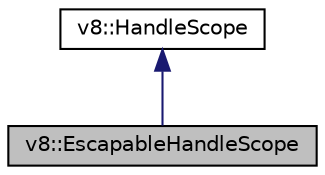 digraph "v8::EscapableHandleScope"
{
  edge [fontname="Helvetica",fontsize="10",labelfontname="Helvetica",labelfontsize="10"];
  node [fontname="Helvetica",fontsize="10",shape=record];
  Node1 [label="v8::EscapableHandleScope",height=0.2,width=0.4,color="black", fillcolor="grey75", style="filled", fontcolor="black"];
  Node2 -> Node1 [dir="back",color="midnightblue",fontsize="10",style="solid",fontname="Helvetica"];
  Node2 [label="v8::HandleScope",height=0.2,width=0.4,color="black", fillcolor="white", style="filled",URL="$classv8_1_1HandleScope.html"];
}
